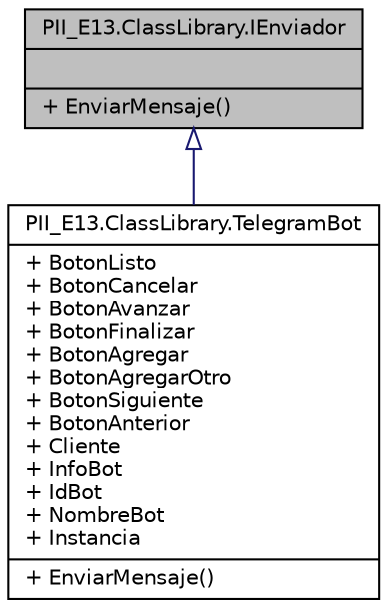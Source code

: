 digraph "PII_E13.ClassLibrary.IEnviador"
{
 // INTERACTIVE_SVG=YES
 // LATEX_PDF_SIZE
  edge [fontname="Helvetica",fontsize="10",labelfontname="Helvetica",labelfontsize="10"];
  node [fontname="Helvetica",fontsize="10",shape=record];
  Node1 [label="{PII_E13.ClassLibrary.IEnviador\n||+ EnviarMensaje()\l}",height=0.2,width=0.4,color="black", fillcolor="grey75", style="filled", fontcolor="black",tooltip="Interfaz que representa un tipo capaz de enviar un mensaje a una plataforma de mensajería...."];
  Node1 -> Node2 [dir="back",color="midnightblue",fontsize="10",style="solid",arrowtail="onormal",fontname="Helvetica"];
  Node2 [label="{PII_E13.ClassLibrary.TelegramBot\n|+ BotonListo\l+ BotonCancelar\l+ BotonAvanzar\l+ BotonFinalizar\l+ BotonAgregar\l+ BotonAgregarOtro\l+ BotonSiguiente\l+ BotonAnterior\l+ Cliente\l+ InfoBot\l+ IdBot\l+ NombreBot\l+ Instancia\l|+ EnviarMensaje()\l}",height=0.2,width=0.4,color="black", fillcolor="white", style="filled",URL="$classPII__E13_1_1ClassLibrary_1_1TelegramBot.html",tooltip="Clase que representa un bot de Telegram. Se aplica el patrón de Adapter para definir una clase que fu..."];
}

